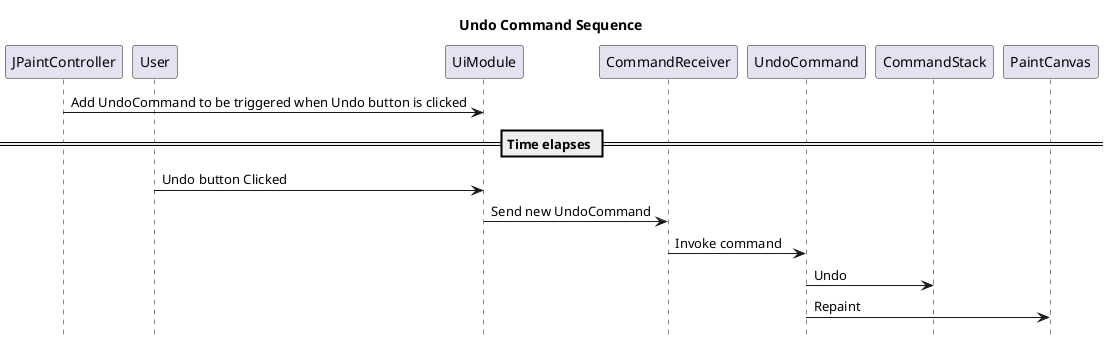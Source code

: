 @startuml Command Sequence
title Undo Command Sequence
hide footbox

participant User order 10
participant UiModule order 20
participant CommandReceiver order 30
participant UndoCommand order 40
participant CommandStack order 50
participant PaintCanvas order 60

JPaintController -> UiModule: Add UndoCommand to be triggered when Undo button is clicked
== Time elapses ==
User -> UiModule: Undo button Clicked
UiModule -> CommandReceiver: Send new UndoCommand
CommandReceiver -> UndoCommand: Invoke command
UndoCommand -> CommandStack: Undo
UndoCommand -> PaintCanvas: Repaint
@enduml